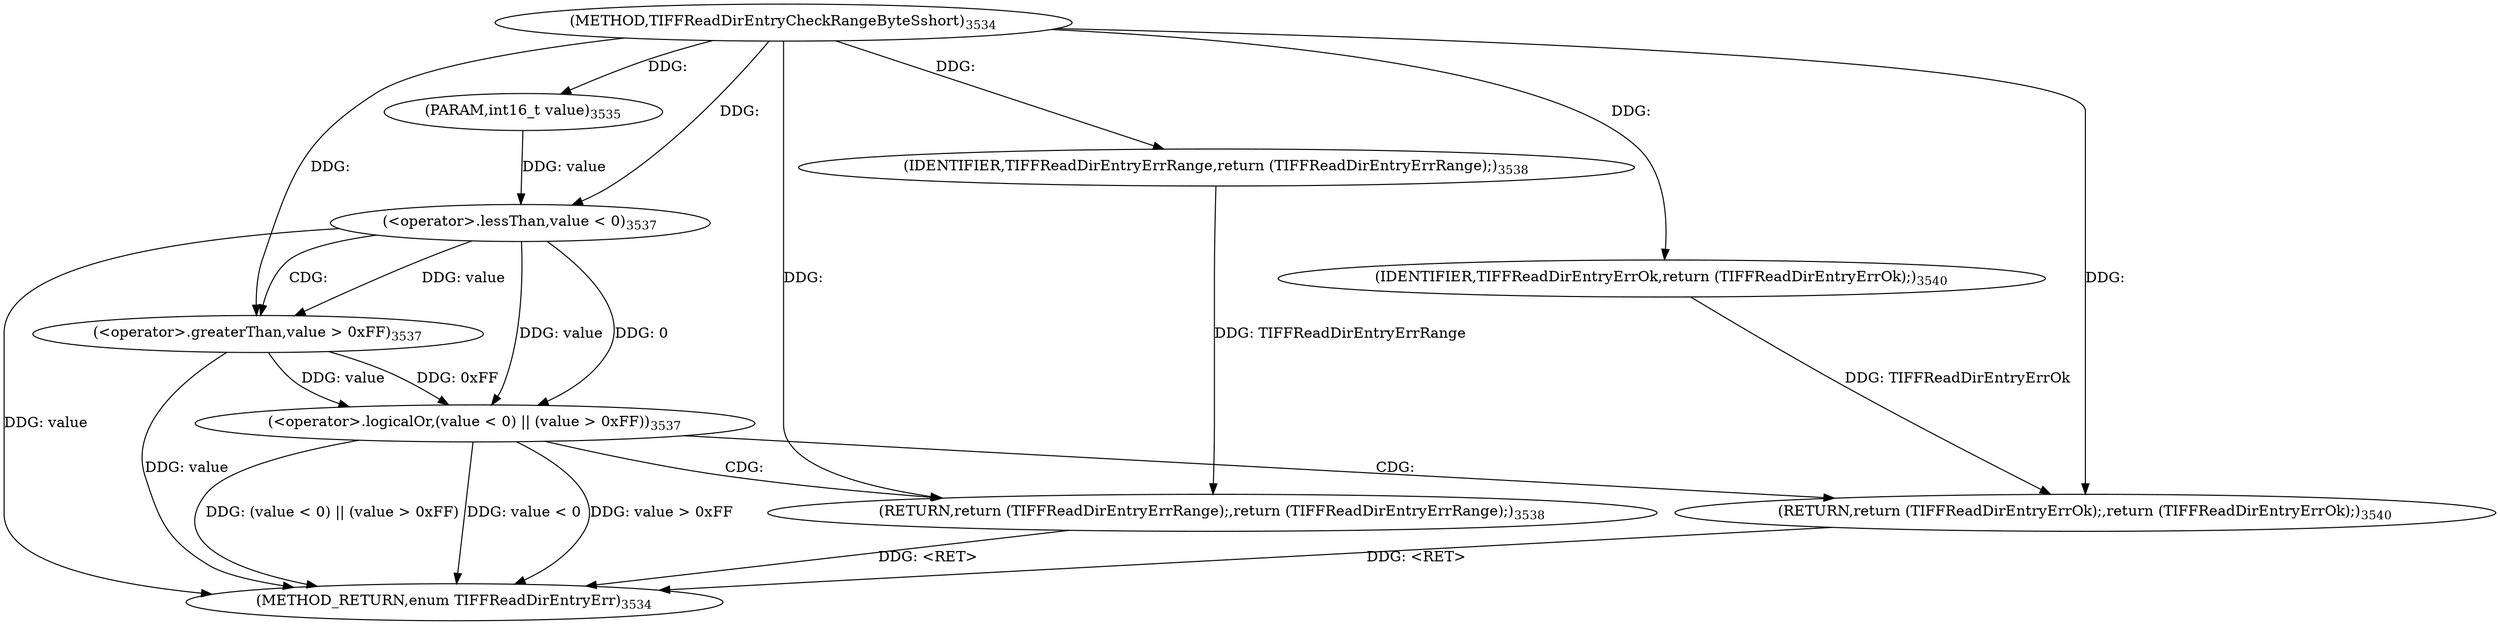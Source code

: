 digraph "TIFFReadDirEntryCheckRangeByteSshort" {  
"87354" [label = <(METHOD,TIFFReadDirEntryCheckRangeByteSshort)<SUB>3534</SUB>> ]
"87372" [label = <(METHOD_RETURN,enum TIFFReadDirEntryErr)<SUB>3534</SUB>> ]
"87355" [label = <(PARAM,int16_t value)<SUB>3535</SUB>> ]
"87358" [label = <(&lt;operator&gt;.logicalOr,(value &lt; 0) || (value &gt; 0xFF))<SUB>3537</SUB>> ]
"87366" [label = <(RETURN,return (TIFFReadDirEntryErrRange);,return (TIFFReadDirEntryErrRange);)<SUB>3538</SUB>> ]
"87359" [label = <(&lt;operator&gt;.lessThan,value &lt; 0)<SUB>3537</SUB>> ]
"87362" [label = <(&lt;operator&gt;.greaterThan,value &gt; 0xFF)<SUB>3537</SUB>> ]
"87367" [label = <(IDENTIFIER,TIFFReadDirEntryErrRange,return (TIFFReadDirEntryErrRange);)<SUB>3538</SUB>> ]
"87370" [label = <(RETURN,return (TIFFReadDirEntryErrOk);,return (TIFFReadDirEntryErrOk);)<SUB>3540</SUB>> ]
"87371" [label = <(IDENTIFIER,TIFFReadDirEntryErrOk,return (TIFFReadDirEntryErrOk);)<SUB>3540</SUB>> ]
  "87366" -> "87372"  [ label = "DDG: &lt;RET&gt;"] 
  "87370" -> "87372"  [ label = "DDG: &lt;RET&gt;"] 
  "87359" -> "87372"  [ label = "DDG: value"] 
  "87358" -> "87372"  [ label = "DDG: value &lt; 0"] 
  "87362" -> "87372"  [ label = "DDG: value"] 
  "87358" -> "87372"  [ label = "DDG: value &gt; 0xFF"] 
  "87358" -> "87372"  [ label = "DDG: (value &lt; 0) || (value &gt; 0xFF)"] 
  "87354" -> "87355"  [ label = "DDG: "] 
  "87359" -> "87358"  [ label = "DDG: value"] 
  "87359" -> "87358"  [ label = "DDG: 0"] 
  "87362" -> "87358"  [ label = "DDG: value"] 
  "87362" -> "87358"  [ label = "DDG: 0xFF"] 
  "87367" -> "87366"  [ label = "DDG: TIFFReadDirEntryErrRange"] 
  "87354" -> "87366"  [ label = "DDG: "] 
  "87355" -> "87359"  [ label = "DDG: value"] 
  "87354" -> "87359"  [ label = "DDG: "] 
  "87359" -> "87362"  [ label = "DDG: value"] 
  "87354" -> "87362"  [ label = "DDG: "] 
  "87354" -> "87367"  [ label = "DDG: "] 
  "87371" -> "87370"  [ label = "DDG: TIFFReadDirEntryErrOk"] 
  "87354" -> "87370"  [ label = "DDG: "] 
  "87354" -> "87371"  [ label = "DDG: "] 
  "87358" -> "87370"  [ label = "CDG: "] 
  "87358" -> "87366"  [ label = "CDG: "] 
  "87359" -> "87362"  [ label = "CDG: "] 
}
